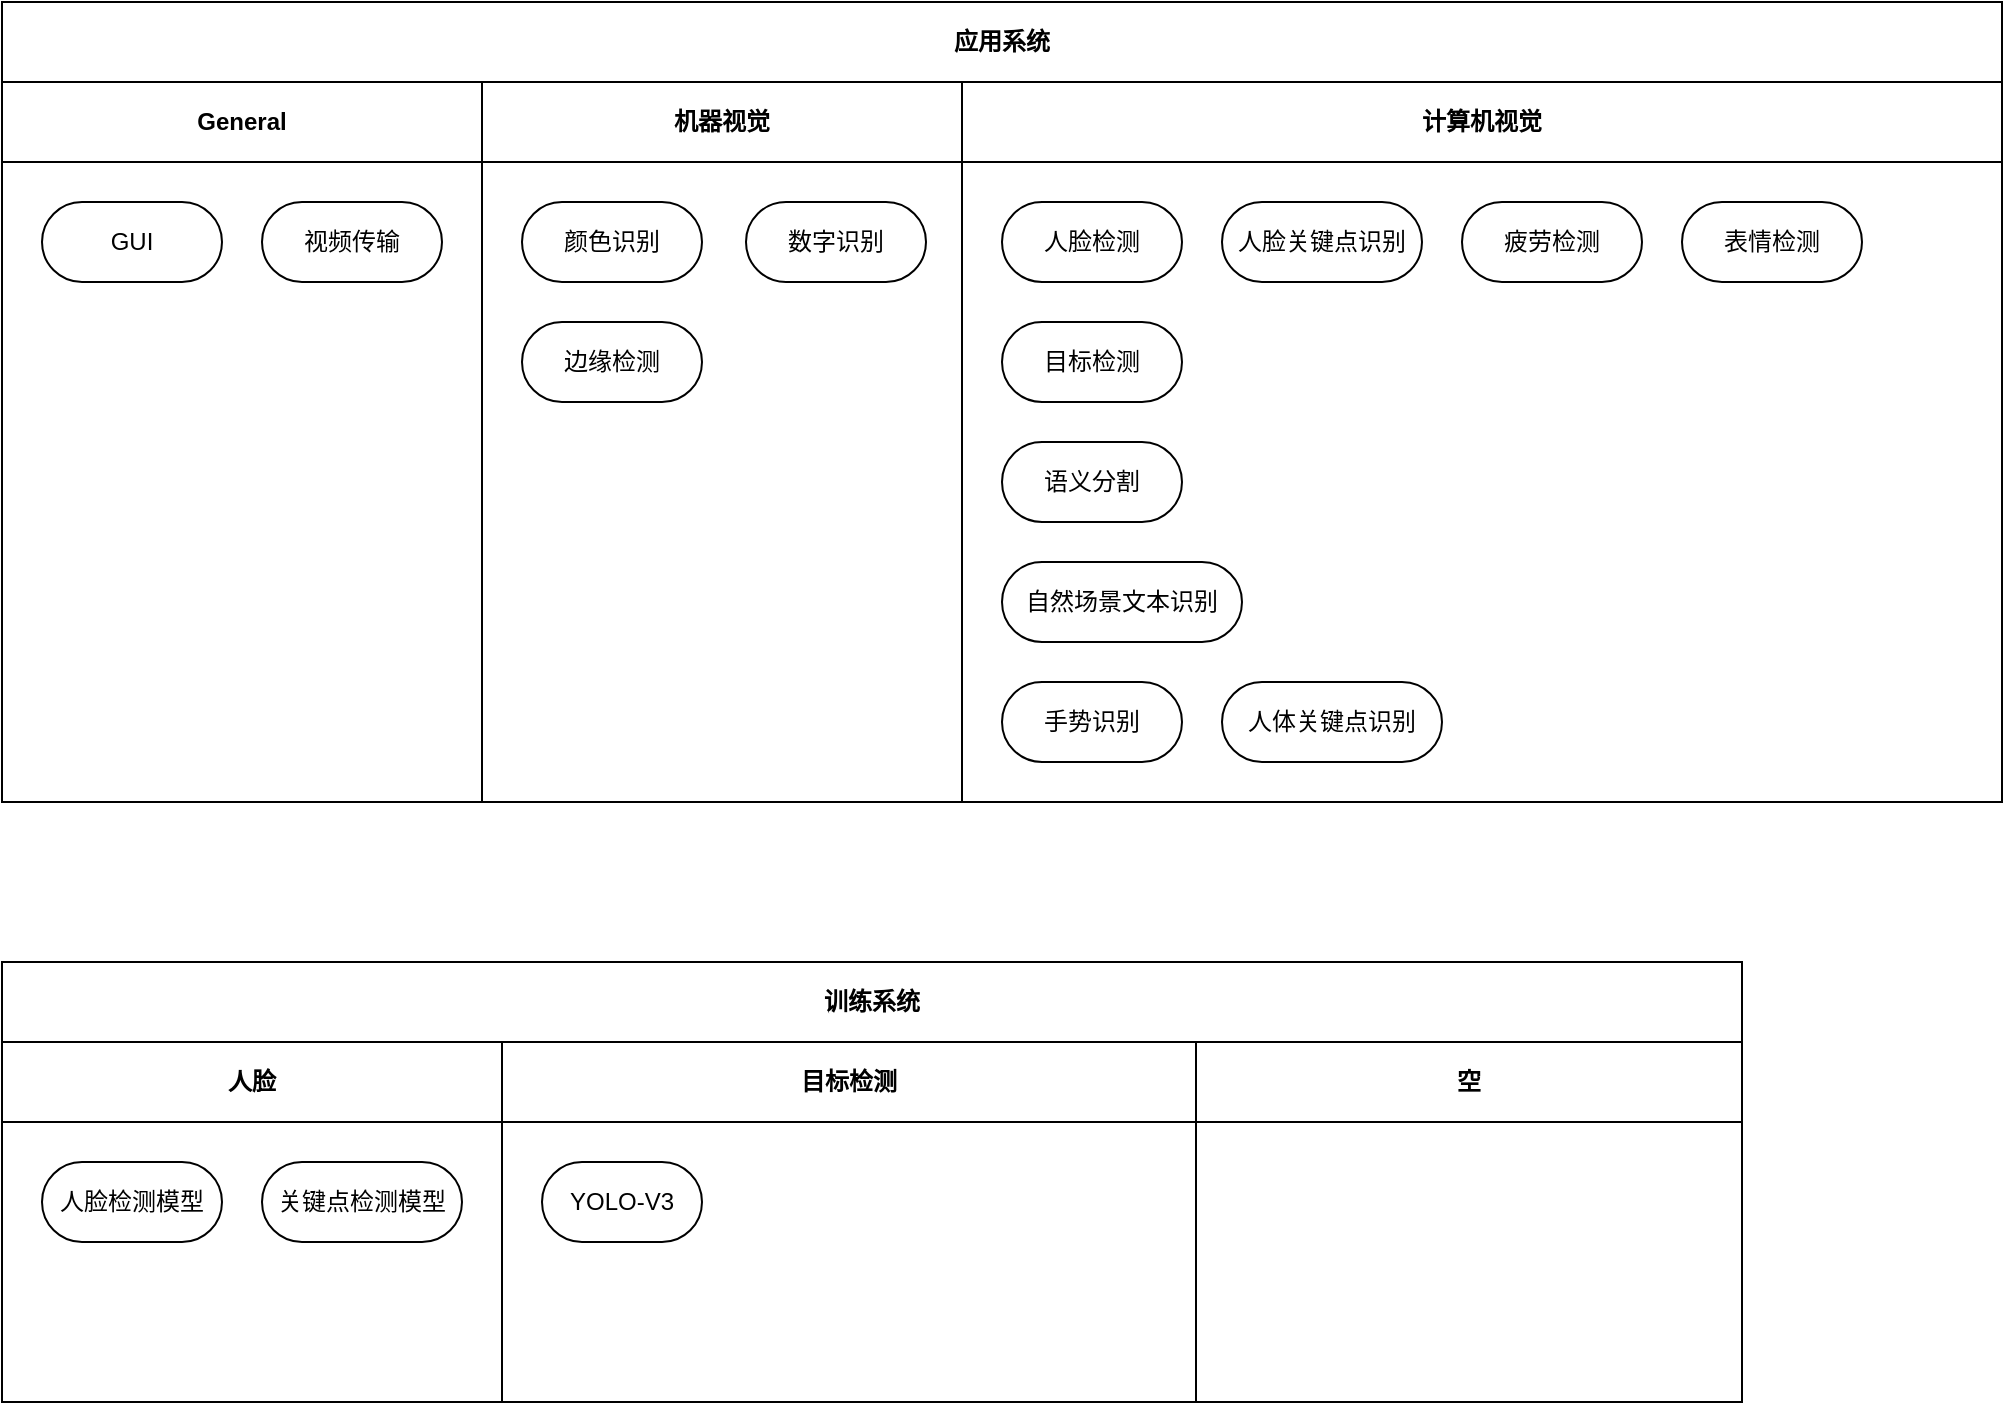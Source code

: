 <mxfile version="13.9.9" type="github"><diagram id="kgpKYQtTHZ0yAKxKKP6v" name="Page-1"><mxGraphModel dx="980" dy="610" grid="1" gridSize="10" guides="1" tooltips="1" connect="1" arrows="1" fold="1" page="1" pageScale="1" pageWidth="850" pageHeight="1100" math="0" shadow="0"><root><mxCell id="0"/><mxCell id="1" parent="0"/><mxCell id="3nuBFxr9cyL0pnOWT2aG-1" value="应用系统" style="shape=table;childLayout=tableLayout;rowLines=0;columnLines=0;startSize=40;html=1;whiteSpace=wrap;collapsible=0;recursiveResize=0;expand=0;fontStyle=1" parent="1" vertex="1"><mxGeometry x="40" y="40" width="1000" height="400" as="geometry"/></mxCell><mxCell id="3nuBFxr9cyL0pnOWT2aG-3" value="" style="swimlane;horizontal=0;points=[[0,0.5],[1,0.5]];portConstraint=eastwest;startSize=0;html=1;whiteSpace=wrap;collapsible=0;recursiveResize=0;expand=0;" parent="3nuBFxr9cyL0pnOWT2aG-1" vertex="1"><mxGeometry y="40" width="1000" height="360" as="geometry"/></mxCell><mxCell id="3nuBFxr9cyL0pnOWT2aG-4" value="General" style="swimlane;connectable=0;startSize=40;html=1;whiteSpace=wrap;collapsible=0;recursiveResize=0;expand=0;" parent="3nuBFxr9cyL0pnOWT2aG-3" vertex="1"><mxGeometry width="240" height="360" as="geometry"/></mxCell><mxCell id="3nuBFxr9cyL0pnOWT2aG-6" value="GUI" style="rounded=1;whiteSpace=wrap;html=1;arcSize=50;" parent="3nuBFxr9cyL0pnOWT2aG-4" vertex="1"><mxGeometry x="20" y="60" width="90" height="40" as="geometry"/></mxCell><mxCell id="H5ZWkgfVsIvJvGFlIQlX-11" value="视频传输" style="rounded=1;whiteSpace=wrap;html=1;arcSize=50;" parent="3nuBFxr9cyL0pnOWT2aG-4" vertex="1"><mxGeometry x="130" y="60" width="90" height="40" as="geometry"/></mxCell><mxCell id="3nuBFxr9cyL0pnOWT2aG-8" value="机器视觉" style="swimlane;connectable=0;startSize=40;html=1;whiteSpace=wrap;collapsible=0;recursiveResize=0;expand=0;" parent="3nuBFxr9cyL0pnOWT2aG-3" vertex="1"><mxGeometry x="240" width="240" height="360" as="geometry"/></mxCell><mxCell id="H5ZWkgfVsIvJvGFlIQlX-12" value="颜色识别" style="rounded=1;whiteSpace=wrap;html=1;arcSize=50;" parent="3nuBFxr9cyL0pnOWT2aG-8" vertex="1"><mxGeometry x="20" y="60" width="90" height="40" as="geometry"/></mxCell><mxCell id="H5ZWkgfVsIvJvGFlIQlX-35" value="数字识别" style="rounded=1;whiteSpace=wrap;html=1;arcSize=50;" parent="3nuBFxr9cyL0pnOWT2aG-8" vertex="1"><mxGeometry x="132" y="60" width="90" height="40" as="geometry"/></mxCell><mxCell id="H5ZWkgfVsIvJvGFlIQlX-43" value="边缘检测" style="rounded=1;whiteSpace=wrap;html=1;arcSize=50;" parent="3nuBFxr9cyL0pnOWT2aG-8" vertex="1"><mxGeometry x="20" y="120" width="90" height="40" as="geometry"/></mxCell><mxCell id="3nuBFxr9cyL0pnOWT2aG-11" value="计算机视觉" style="swimlane;connectable=0;startSize=40;html=1;whiteSpace=wrap;collapsible=0;recursiveResize=0;expand=0;" parent="3nuBFxr9cyL0pnOWT2aG-3" vertex="1"><mxGeometry x="480" width="520" height="360" as="geometry"/></mxCell><mxCell id="3nuBFxr9cyL0pnOWT2aG-14" value="人脸检测" style="rounded=1;whiteSpace=wrap;html=1;arcSize=50;" parent="3nuBFxr9cyL0pnOWT2aG-11" vertex="1"><mxGeometry x="20" y="60" width="90" height="40" as="geometry"/></mxCell><mxCell id="H5ZWkgfVsIvJvGFlIQlX-36" value="人脸关键点识别" style="rounded=1;whiteSpace=wrap;html=1;arcSize=50;" parent="3nuBFxr9cyL0pnOWT2aG-11" vertex="1"><mxGeometry x="130" y="60" width="100" height="40" as="geometry"/></mxCell><mxCell id="H5ZWkgfVsIvJvGFlIQlX-37" value="疲劳检测" style="rounded=1;whiteSpace=wrap;html=1;arcSize=50;" parent="3nuBFxr9cyL0pnOWT2aG-11" vertex="1"><mxGeometry x="250" y="60" width="90" height="40" as="geometry"/></mxCell><mxCell id="H5ZWkgfVsIvJvGFlIQlX-38" value="目标检测" style="rounded=1;whiteSpace=wrap;html=1;arcSize=50;" parent="3nuBFxr9cyL0pnOWT2aG-11" vertex="1"><mxGeometry x="20" y="120" width="90" height="40" as="geometry"/></mxCell><mxCell id="H5ZWkgfVsIvJvGFlIQlX-39" value="语义分割" style="rounded=1;whiteSpace=wrap;html=1;arcSize=50;" parent="3nuBFxr9cyL0pnOWT2aG-11" vertex="1"><mxGeometry x="20" y="180" width="90" height="40" as="geometry"/></mxCell><mxCell id="H5ZWkgfVsIvJvGFlIQlX-40" value="自然场景文本识别" style="rounded=1;whiteSpace=wrap;html=1;arcSize=50;" parent="3nuBFxr9cyL0pnOWT2aG-11" vertex="1"><mxGeometry x="20" y="240" width="120" height="40" as="geometry"/></mxCell><mxCell id="xzjzrB2-vwoB3j9UsHQB-1" value="表情检测" style="rounded=1;whiteSpace=wrap;html=1;arcSize=50;" parent="3nuBFxr9cyL0pnOWT2aG-11" vertex="1"><mxGeometry x="360" y="60" width="90" height="40" as="geometry"/></mxCell><mxCell id="xzjzrB2-vwoB3j9UsHQB-2" value="手势识别" style="rounded=1;whiteSpace=wrap;html=1;arcSize=50;" parent="3nuBFxr9cyL0pnOWT2aG-11" vertex="1"><mxGeometry x="20" y="300" width="90" height="40" as="geometry"/></mxCell><mxCell id="xzjzrB2-vwoB3j9UsHQB-3" value="人体关键点识别" style="rounded=1;whiteSpace=wrap;html=1;arcSize=50;" parent="3nuBFxr9cyL0pnOWT2aG-11" vertex="1"><mxGeometry x="130" y="300" width="110" height="40" as="geometry"/></mxCell><mxCell id="H5ZWkgfVsIvJvGFlIQlX-1" value="训练系统" style="shape=table;childLayout=tableLayout;rowLines=0;columnLines=0;startSize=40;html=1;whiteSpace=wrap;collapsible=0;recursiveResize=0;expand=0;fontStyle=1" parent="1" vertex="1"><mxGeometry x="40" y="520" width="870" height="220" as="geometry"/></mxCell><mxCell id="H5ZWkgfVsIvJvGFlIQlX-2" value="" style="swimlane;horizontal=0;points=[[0,0.5],[1,0.5]];portConstraint=eastwest;startSize=0;html=1;whiteSpace=wrap;collapsible=0;recursiveResize=0;expand=0;" parent="H5ZWkgfVsIvJvGFlIQlX-1" vertex="1"><mxGeometry y="40" width="870" height="180" as="geometry"/></mxCell><mxCell id="H5ZWkgfVsIvJvGFlIQlX-3" value="人脸" style="swimlane;connectable=0;startSize=40;html=1;whiteSpace=wrap;collapsible=0;recursiveResize=0;expand=0;" parent="H5ZWkgfVsIvJvGFlIQlX-2" vertex="1"><mxGeometry width="250" height="180" as="geometry"/></mxCell><mxCell id="H5ZWkgfVsIvJvGFlIQlX-4" value="人脸检测模型" style="rounded=1;whiteSpace=wrap;html=1;arcSize=50;" parent="H5ZWkgfVsIvJvGFlIQlX-3" vertex="1"><mxGeometry x="20" y="60" width="90" height="40" as="geometry"/></mxCell><mxCell id="H5ZWkgfVsIvJvGFlIQlX-41" value="关键点检测模型" style="rounded=1;whiteSpace=wrap;html=1;arcSize=50;" parent="H5ZWkgfVsIvJvGFlIQlX-3" vertex="1"><mxGeometry x="130" y="60" width="100" height="40" as="geometry"/></mxCell><mxCell id="H5ZWkgfVsIvJvGFlIQlX-5" value="目标检测" style="swimlane;connectable=0;startSize=40;html=1;whiteSpace=wrap;collapsible=0;recursiveResize=0;expand=0;" parent="H5ZWkgfVsIvJvGFlIQlX-2" vertex="1"><mxGeometry x="250" width="347" height="180" as="geometry"/></mxCell><mxCell id="H5ZWkgfVsIvJvGFlIQlX-42" value="YOLO-V3" style="rounded=1;whiteSpace=wrap;html=1;arcSize=50;" parent="H5ZWkgfVsIvJvGFlIQlX-5" vertex="1"><mxGeometry x="20" y="60" width="80" height="40" as="geometry"/></mxCell><mxCell id="H5ZWkgfVsIvJvGFlIQlX-8" value="空" style="swimlane;connectable=0;startSize=40;html=1;whiteSpace=wrap;collapsible=0;recursiveResize=0;expand=0;" parent="H5ZWkgfVsIvJvGFlIQlX-2" vertex="1"><mxGeometry x="597" width="273" height="180" as="geometry"/></mxCell></root></mxGraphModel></diagram></mxfile>